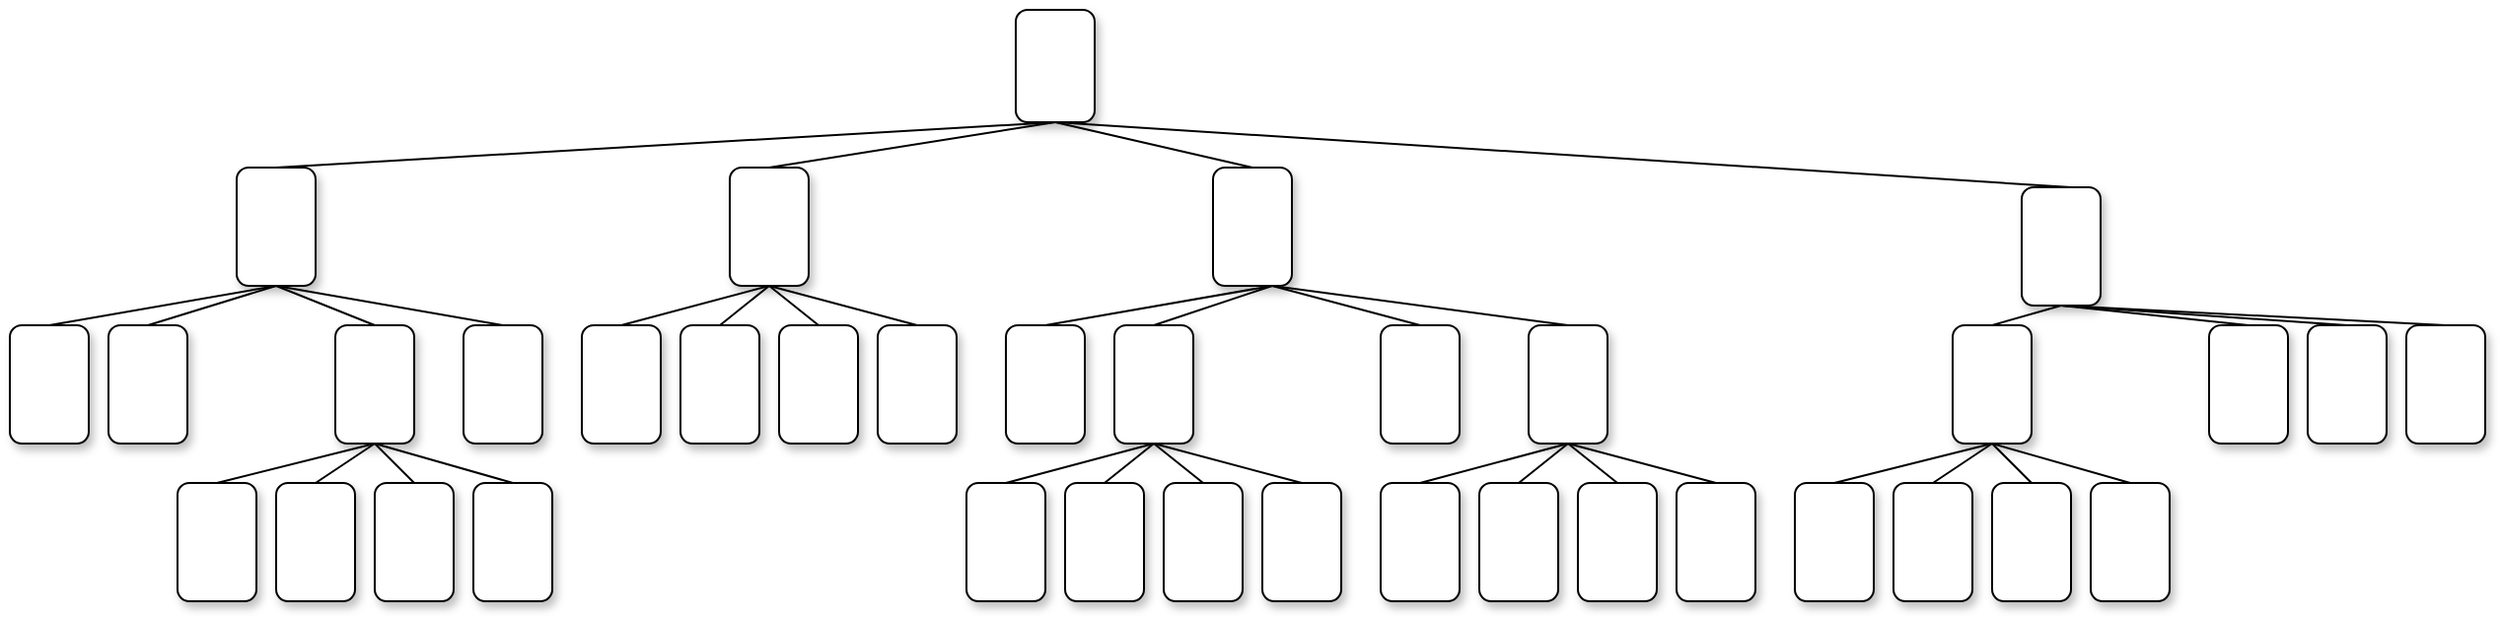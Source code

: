 <mxfile version="24.2.3" type="device">
  <diagram name="Page-1" id="10a91c8b-09ff-31b1-d368-03940ed4cc9e">
    <mxGraphModel dx="-834" dy="749" grid="1" gridSize="10" guides="1" tooltips="1" connect="1" arrows="1" fold="1" page="1" pageScale="1" pageWidth="1100" pageHeight="850" background="none" math="0" shadow="0">
      <root>
        <mxCell id="0" />
        <mxCell id="1" parent="0" />
        <mxCell id="LJCdJQDtRav1pjc_Ptu5-112" value="" style="whiteSpace=wrap;html=1;rounded=1;shadow=1;labelBackgroundColor=none;strokeWidth=1;fontFamily=Verdana;fontSize=12;align=center;" parent="1" vertex="1">
          <mxGeometry x="2385" y="200" width="40" height="60" as="geometry" />
        </mxCell>
        <mxCell id="LJCdJQDtRav1pjc_Ptu5-113" value="" style="whiteSpace=wrap;html=1;rounded=1;shadow=1;labelBackgroundColor=none;strokeWidth=1;fontFamily=Verdana;fontSize=12;align=center;" parent="1" vertex="1">
          <mxGeometry x="2305" y="280" width="40" height="60" as="geometry" />
        </mxCell>
        <mxCell id="LJCdJQDtRav1pjc_Ptu5-114" value="" style="whiteSpace=wrap;html=1;rounded=1;shadow=1;labelBackgroundColor=none;strokeWidth=1;fontFamily=Verdana;fontSize=12;align=center;" parent="1" vertex="1">
          <mxGeometry x="2355" y="280" width="40" height="60" as="geometry" />
        </mxCell>
        <mxCell id="LJCdJQDtRav1pjc_Ptu5-115" value="" style="rounded=0;html=1;labelBackgroundColor=none;startArrow=none;startFill=0;startSize=5;endArrow=none;endFill=0;endSize=5;jettySize=auto;orthogonalLoop=1;strokeWidth=1;fontFamily=Verdana;fontSize=12;exitX=0.5;exitY=1;exitDx=0;exitDy=0;entryX=0.5;entryY=0;entryDx=0;entryDy=0;" parent="1" source="LJCdJQDtRav1pjc_Ptu5-112" target="LJCdJQDtRav1pjc_Ptu5-114" edge="1">
          <mxGeometry x="-0.3" y="13" relative="1" as="geometry">
            <mxPoint as="offset" />
          </mxGeometry>
        </mxCell>
        <mxCell id="LJCdJQDtRav1pjc_Ptu5-116" value="&lt;br&gt;" style="rounded=0;html=1;labelBackgroundColor=none;startArrow=none;startFill=0;startSize=5;endArrow=none;endFill=0;endSize=5;jettySize=auto;orthogonalLoop=1;strokeWidth=1;fontFamily=Verdana;fontSize=12;exitX=0.5;exitY=1;exitDx=0;exitDy=0;entryX=0.5;entryY=0;entryDx=0;entryDy=0;" parent="1" source="LJCdJQDtRav1pjc_Ptu5-112" target="LJCdJQDtRav1pjc_Ptu5-113" edge="1">
          <mxGeometry x="-0.359" y="-11" relative="1" as="geometry">
            <mxPoint as="offset" />
          </mxGeometry>
        </mxCell>
        <mxCell id="LJCdJQDtRav1pjc_Ptu5-117" value="" style="whiteSpace=wrap;html=1;rounded=1;shadow=1;labelBackgroundColor=none;strokeWidth=1;fontFamily=Verdana;fontSize=12;align=center;" parent="1" vertex="1">
          <mxGeometry x="2405" y="280" width="40" height="60" as="geometry" />
        </mxCell>
        <mxCell id="LJCdJQDtRav1pjc_Ptu5-118" value="" style="whiteSpace=wrap;html=1;rounded=1;shadow=1;labelBackgroundColor=none;strokeWidth=1;fontFamily=Verdana;fontSize=12;align=center;" parent="1" vertex="1">
          <mxGeometry x="2455" y="280" width="40" height="60" as="geometry" />
        </mxCell>
        <mxCell id="LJCdJQDtRav1pjc_Ptu5-119" value="" style="rounded=0;html=1;labelBackgroundColor=none;startArrow=none;startFill=0;startSize=5;endArrow=none;endFill=0;endSize=5;jettySize=auto;orthogonalLoop=1;strokeWidth=1;fontFamily=Verdana;fontSize=12;exitX=0.5;exitY=1;exitDx=0;exitDy=0;entryX=0.5;entryY=0;entryDx=0;entryDy=0;" parent="1" source="LJCdJQDtRav1pjc_Ptu5-112" target="LJCdJQDtRav1pjc_Ptu5-117" edge="1">
          <mxGeometry x="-0.3" y="13" relative="1" as="geometry">
            <mxPoint as="offset" />
            <mxPoint x="2410" y="270" as="sourcePoint" />
            <mxPoint x="2500" y="290" as="targetPoint" />
          </mxGeometry>
        </mxCell>
        <mxCell id="LJCdJQDtRav1pjc_Ptu5-120" value="" style="rounded=0;html=1;labelBackgroundColor=none;startArrow=none;startFill=0;startSize=5;endArrow=none;endFill=0;endSize=5;jettySize=auto;orthogonalLoop=1;strokeWidth=1;fontFamily=Verdana;fontSize=12;exitX=0.5;exitY=1;exitDx=0;exitDy=0;entryX=0.5;entryY=0;entryDx=0;entryDy=0;" parent="1" source="LJCdJQDtRav1pjc_Ptu5-112" target="LJCdJQDtRav1pjc_Ptu5-118" edge="1">
          <mxGeometry x="-0.3" y="13" relative="1" as="geometry">
            <mxPoint as="offset" />
            <mxPoint x="2410" y="270" as="sourcePoint" />
            <mxPoint x="2550" y="290" as="targetPoint" />
          </mxGeometry>
        </mxCell>
        <mxCell id="LJCdJQDtRav1pjc_Ptu5-130" value="" style="whiteSpace=wrap;html=1;rounded=1;shadow=1;labelBackgroundColor=none;strokeWidth=1;fontFamily=Verdana;fontSize=12;align=center;" parent="1" vertex="1">
          <mxGeometry x="2990" y="200" width="40" height="60" as="geometry" />
        </mxCell>
        <mxCell id="LJCdJQDtRav1pjc_Ptu5-131" value="" style="whiteSpace=wrap;html=1;rounded=1;shadow=1;labelBackgroundColor=none;strokeWidth=1;fontFamily=Verdana;fontSize=12;align=center;" parent="1" vertex="1">
          <mxGeometry x="2915" y="280" width="40" height="60" as="geometry" />
        </mxCell>
        <mxCell id="LJCdJQDtRav1pjc_Ptu5-132" value="" style="whiteSpace=wrap;html=1;rounded=1;shadow=1;labelBackgroundColor=none;strokeWidth=1;fontFamily=Verdana;fontSize=12;align=center;" parent="1" vertex="1">
          <mxGeometry x="2965" y="280" width="40" height="60" as="geometry" />
        </mxCell>
        <mxCell id="LJCdJQDtRav1pjc_Ptu5-133" value="" style="rounded=0;html=1;labelBackgroundColor=none;startArrow=none;startFill=0;startSize=5;endArrow=none;endFill=0;endSize=5;jettySize=auto;orthogonalLoop=1;strokeWidth=1;fontFamily=Verdana;fontSize=12;exitX=0.5;exitY=1;exitDx=0;exitDy=0;entryX=0.5;entryY=0;entryDx=0;entryDy=0;" parent="1" source="LJCdJQDtRav1pjc_Ptu5-130" target="LJCdJQDtRav1pjc_Ptu5-132" edge="1">
          <mxGeometry x="-0.3" y="13" relative="1" as="geometry">
            <mxPoint as="offset" />
          </mxGeometry>
        </mxCell>
        <mxCell id="LJCdJQDtRav1pjc_Ptu5-134" value="&lt;br&gt;" style="rounded=0;html=1;labelBackgroundColor=none;startArrow=none;startFill=0;startSize=5;endArrow=none;endFill=0;endSize=5;jettySize=auto;orthogonalLoop=1;strokeWidth=1;fontFamily=Verdana;fontSize=12;exitX=0.5;exitY=1;exitDx=0;exitDy=0;entryX=0.5;entryY=0;entryDx=0;entryDy=0;" parent="1" source="LJCdJQDtRav1pjc_Ptu5-130" target="LJCdJQDtRav1pjc_Ptu5-131" edge="1">
          <mxGeometry x="-0.359" y="-11" relative="1" as="geometry">
            <mxPoint as="offset" />
          </mxGeometry>
        </mxCell>
        <mxCell id="LJCdJQDtRav1pjc_Ptu5-135" value="" style="whiteSpace=wrap;html=1;rounded=1;shadow=1;labelBackgroundColor=none;strokeWidth=1;fontFamily=Verdana;fontSize=12;align=center;" parent="1" vertex="1">
          <mxGeometry x="3015" y="280" width="40" height="60" as="geometry" />
        </mxCell>
        <mxCell id="LJCdJQDtRav1pjc_Ptu5-136" value="" style="whiteSpace=wrap;html=1;rounded=1;shadow=1;labelBackgroundColor=none;strokeWidth=1;fontFamily=Verdana;fontSize=12;align=center;" parent="1" vertex="1">
          <mxGeometry x="3065" y="280" width="40" height="60" as="geometry" />
        </mxCell>
        <mxCell id="LJCdJQDtRav1pjc_Ptu5-137" value="" style="rounded=0;html=1;labelBackgroundColor=none;startArrow=none;startFill=0;startSize=5;endArrow=none;endFill=0;endSize=5;jettySize=auto;orthogonalLoop=1;strokeWidth=1;fontFamily=Verdana;fontSize=12;exitX=0.5;exitY=1;exitDx=0;exitDy=0;entryX=0.5;entryY=0;entryDx=0;entryDy=0;" parent="1" source="LJCdJQDtRav1pjc_Ptu5-130" target="LJCdJQDtRav1pjc_Ptu5-135" edge="1">
          <mxGeometry x="-0.3" y="13" relative="1" as="geometry">
            <mxPoint as="offset" />
            <mxPoint x="3020" y="270" as="sourcePoint" />
            <mxPoint x="3110" y="290" as="targetPoint" />
          </mxGeometry>
        </mxCell>
        <mxCell id="LJCdJQDtRav1pjc_Ptu5-138" value="" style="rounded=0;html=1;labelBackgroundColor=none;startArrow=none;startFill=0;startSize=5;endArrow=none;endFill=0;endSize=5;jettySize=auto;orthogonalLoop=1;strokeWidth=1;fontFamily=Verdana;fontSize=12;exitX=0.5;exitY=1;exitDx=0;exitDy=0;entryX=0.5;entryY=0;entryDx=0;entryDy=0;" parent="1" source="LJCdJQDtRav1pjc_Ptu5-130" target="LJCdJQDtRav1pjc_Ptu5-136" edge="1">
          <mxGeometry x="-0.3" y="13" relative="1" as="geometry">
            <mxPoint as="offset" />
            <mxPoint x="3020" y="270" as="sourcePoint" />
            <mxPoint x="3160" y="290" as="targetPoint" />
          </mxGeometry>
        </mxCell>
        <mxCell id="LJCdJQDtRav1pjc_Ptu5-148" value="" style="whiteSpace=wrap;html=1;rounded=1;shadow=1;labelBackgroundColor=none;strokeWidth=1;fontFamily=Verdana;fontSize=12;align=center;" parent="1" vertex="1">
          <mxGeometry x="2730" y="40" width="40" height="57" as="geometry" />
        </mxCell>
        <mxCell id="LJCdJQDtRav1pjc_Ptu5-149" value="" style="whiteSpace=wrap;html=1;rounded=1;shadow=1;labelBackgroundColor=none;strokeWidth=1;fontFamily=Verdana;fontSize=12;align=center;" parent="1" vertex="1">
          <mxGeometry x="2335" y="120" width="40" height="60" as="geometry" />
        </mxCell>
        <mxCell id="LJCdJQDtRav1pjc_Ptu5-151" value="" style="rounded=0;html=1;labelBackgroundColor=none;startArrow=none;startFill=0;startSize=5;endArrow=none;endFill=0;endSize=5;jettySize=auto;orthogonalLoop=1;strokeWidth=1;fontFamily=Verdana;fontSize=12;exitX=0.5;exitY=1;exitDx=0;exitDy=0;entryX=0.5;entryY=0;entryDx=0;entryDy=0;" parent="1" target="LJCdJQDtRav1pjc_Ptu5-164" edge="1" source="LJCdJQDtRav1pjc_Ptu5-148">
          <mxGeometry x="-0.3" y="13" relative="1" as="geometry">
            <mxPoint as="offset" />
            <mxPoint x="2675" y="100" as="sourcePoint" />
            <mxPoint x="2605" y="120" as="targetPoint" />
          </mxGeometry>
        </mxCell>
        <mxCell id="LJCdJQDtRav1pjc_Ptu5-152" value="&lt;br&gt;" style="rounded=0;html=1;labelBackgroundColor=none;startArrow=none;startFill=0;startSize=5;endArrow=none;endFill=0;endSize=5;jettySize=auto;orthogonalLoop=1;strokeWidth=1;fontFamily=Verdana;fontSize=12;exitX=0.5;exitY=1;exitDx=0;exitDy=0;entryX=0.5;entryY=0;entryDx=0;entryDy=0;" parent="1" source="LJCdJQDtRav1pjc_Ptu5-148" target="LJCdJQDtRav1pjc_Ptu5-149" edge="1">
          <mxGeometry x="-0.359" y="-11" relative="1" as="geometry">
            <mxPoint as="offset" />
          </mxGeometry>
        </mxCell>
        <mxCell id="LJCdJQDtRav1pjc_Ptu5-155" value="" style="rounded=0;html=1;labelBackgroundColor=none;startArrow=none;startFill=0;startSize=5;endArrow=none;endFill=0;endSize=5;jettySize=auto;orthogonalLoop=1;strokeWidth=1;fontFamily=Verdana;fontSize=12;exitX=0.5;exitY=1;exitDx=0;exitDy=0;entryX=0.5;entryY=0;entryDx=0;entryDy=0;" parent="1" target="LJCdJQDtRav1pjc_Ptu5-183" edge="1" source="LJCdJQDtRav1pjc_Ptu5-148">
          <mxGeometry x="-0.3" y="13" relative="1" as="geometry">
            <mxPoint as="offset" />
            <mxPoint x="2675" y="100" as="sourcePoint" />
            <mxPoint x="2845" y="120" as="targetPoint" />
          </mxGeometry>
        </mxCell>
        <mxCell id="LJCdJQDtRav1pjc_Ptu5-156" value="" style="rounded=0;html=1;labelBackgroundColor=none;startArrow=none;startFill=0;startSize=5;endArrow=none;endFill=0;endSize=5;jettySize=auto;orthogonalLoop=1;strokeWidth=1;fontFamily=Verdana;fontSize=12;entryX=0.5;entryY=0;entryDx=0;entryDy=0;exitX=0.5;exitY=1;exitDx=0;exitDy=0;" parent="1" edge="1" source="LJCdJQDtRav1pjc_Ptu5-148">
          <mxGeometry x="-0.3" y="13" relative="1" as="geometry">
            <mxPoint as="offset" />
            <mxPoint x="2670" y="100" as="sourcePoint" />
            <mxPoint x="3265" y="130" as="targetPoint" />
          </mxGeometry>
        </mxCell>
        <mxCell id="LJCdJQDtRav1pjc_Ptu5-157" value="" style="whiteSpace=wrap;html=1;rounded=1;shadow=1;labelBackgroundColor=none;strokeWidth=1;fontFamily=Verdana;fontSize=12;align=center;" parent="1" vertex="1">
          <mxGeometry x="2220" y="200" width="40" height="60" as="geometry" />
        </mxCell>
        <mxCell id="LJCdJQDtRav1pjc_Ptu5-158" value="" style="whiteSpace=wrap;html=1;rounded=1;shadow=1;labelBackgroundColor=none;strokeWidth=1;fontFamily=Verdana;fontSize=12;align=center;" parent="1" vertex="1">
          <mxGeometry x="2270" y="200" width="40" height="60" as="geometry" />
        </mxCell>
        <mxCell id="LJCdJQDtRav1pjc_Ptu5-159" value="&lt;br&gt;" style="rounded=0;html=1;labelBackgroundColor=none;startArrow=none;startFill=0;startSize=5;endArrow=none;endFill=0;endSize=5;jettySize=auto;orthogonalLoop=1;strokeWidth=1;fontFamily=Verdana;fontSize=12;exitX=0.5;exitY=1;exitDx=0;exitDy=0;entryX=0.5;entryY=0;entryDx=0;entryDy=0;" parent="1" source="LJCdJQDtRav1pjc_Ptu5-149" target="LJCdJQDtRav1pjc_Ptu5-157" edge="1">
          <mxGeometry x="-0.359" y="-11" relative="1" as="geometry">
            <mxPoint as="offset" />
            <mxPoint x="2475" y="180" as="sourcePoint" />
            <mxPoint x="2285" y="200" as="targetPoint" />
          </mxGeometry>
        </mxCell>
        <mxCell id="LJCdJQDtRav1pjc_Ptu5-160" value="&lt;br&gt;" style="rounded=0;html=1;labelBackgroundColor=none;startArrow=none;startFill=0;startSize=5;endArrow=none;endFill=0;endSize=5;jettySize=auto;orthogonalLoop=1;strokeWidth=1;fontFamily=Verdana;fontSize=12;exitX=0.5;exitY=1;exitDx=0;exitDy=0;entryX=0.5;entryY=0;entryDx=0;entryDy=0;" parent="1" source="LJCdJQDtRav1pjc_Ptu5-149" target="LJCdJQDtRav1pjc_Ptu5-158" edge="1">
          <mxGeometry x="-0.359" y="-11" relative="1" as="geometry">
            <mxPoint as="offset" />
            <mxPoint x="2488" y="189" as="sourcePoint" />
            <mxPoint x="2325" y="210" as="targetPoint" />
          </mxGeometry>
        </mxCell>
        <mxCell id="LJCdJQDtRav1pjc_Ptu5-162" value="&lt;br&gt;" style="rounded=0;html=1;labelBackgroundColor=none;startArrow=none;startFill=0;startSize=5;endArrow=none;endFill=0;endSize=5;jettySize=auto;orthogonalLoop=1;strokeWidth=1;fontFamily=Verdana;fontSize=12;exitX=0.5;exitY=1;exitDx=0;exitDy=0;entryX=0.5;entryY=0;entryDx=0;entryDy=0;" parent="1" source="LJCdJQDtRav1pjc_Ptu5-149" target="LJCdJQDtRav1pjc_Ptu5-112" edge="1">
          <mxGeometry x="-0.359" y="-11" relative="1" as="geometry">
            <mxPoint as="offset" />
            <mxPoint x="2485" y="190" as="sourcePoint" />
            <mxPoint x="2405" y="200.0" as="targetPoint" />
          </mxGeometry>
        </mxCell>
        <mxCell id="LJCdJQDtRav1pjc_Ptu5-163" value="" style="whiteSpace=wrap;html=1;rounded=1;shadow=1;labelBackgroundColor=none;strokeWidth=1;fontFamily=Verdana;fontSize=12;align=center;" parent="1" vertex="1">
          <mxGeometry x="2450" y="200" width="40" height="60" as="geometry" />
        </mxCell>
        <mxCell id="LJCdJQDtRav1pjc_Ptu5-164" value="" style="whiteSpace=wrap;html=1;rounded=1;shadow=1;labelBackgroundColor=none;strokeWidth=1;fontFamily=Verdana;fontSize=12;align=center;" parent="1" vertex="1">
          <mxGeometry x="2585" y="120" width="40" height="60" as="geometry" />
        </mxCell>
        <mxCell id="LJCdJQDtRav1pjc_Ptu5-165" value="" style="whiteSpace=wrap;html=1;rounded=1;shadow=1;labelBackgroundColor=none;strokeWidth=1;fontFamily=Verdana;fontSize=12;align=center;" parent="1" vertex="1">
          <mxGeometry x="2510" y="200" width="40" height="60" as="geometry" />
        </mxCell>
        <mxCell id="LJCdJQDtRav1pjc_Ptu5-166" value="" style="whiteSpace=wrap;html=1;rounded=1;shadow=1;labelBackgroundColor=none;strokeWidth=1;fontFamily=Verdana;fontSize=12;align=center;" parent="1" vertex="1">
          <mxGeometry x="2560" y="200" width="40" height="60" as="geometry" />
        </mxCell>
        <mxCell id="LJCdJQDtRav1pjc_Ptu5-167" value="" style="rounded=0;html=1;labelBackgroundColor=none;startArrow=none;startFill=0;startSize=5;endArrow=none;endFill=0;endSize=5;jettySize=auto;orthogonalLoop=1;strokeWidth=1;fontFamily=Verdana;fontSize=12;exitX=0.5;exitY=1;exitDx=0;exitDy=0;entryX=0.5;entryY=0;entryDx=0;entryDy=0;" parent="1" source="LJCdJQDtRav1pjc_Ptu5-164" target="LJCdJQDtRav1pjc_Ptu5-166" edge="1">
          <mxGeometry x="-0.3" y="13" relative="1" as="geometry">
            <mxPoint as="offset" />
          </mxGeometry>
        </mxCell>
        <mxCell id="LJCdJQDtRav1pjc_Ptu5-168" value="&lt;br&gt;" style="rounded=0;html=1;labelBackgroundColor=none;startArrow=none;startFill=0;startSize=5;endArrow=none;endFill=0;endSize=5;jettySize=auto;orthogonalLoop=1;strokeWidth=1;fontFamily=Verdana;fontSize=12;exitX=0.5;exitY=1;exitDx=0;exitDy=0;entryX=0.5;entryY=0;entryDx=0;entryDy=0;" parent="1" source="LJCdJQDtRav1pjc_Ptu5-164" target="LJCdJQDtRav1pjc_Ptu5-165" edge="1">
          <mxGeometry x="-0.359" y="-11" relative="1" as="geometry">
            <mxPoint as="offset" />
          </mxGeometry>
        </mxCell>
        <mxCell id="LJCdJQDtRav1pjc_Ptu5-169" value="" style="whiteSpace=wrap;html=1;rounded=1;shadow=1;labelBackgroundColor=none;strokeWidth=1;fontFamily=Verdana;fontSize=12;align=center;" parent="1" vertex="1">
          <mxGeometry x="2610" y="200" width="40" height="60" as="geometry" />
        </mxCell>
        <mxCell id="LJCdJQDtRav1pjc_Ptu5-170" value="" style="whiteSpace=wrap;html=1;rounded=1;shadow=1;labelBackgroundColor=none;strokeWidth=1;fontFamily=Verdana;fontSize=12;align=center;" parent="1" vertex="1">
          <mxGeometry x="2660" y="200" width="40" height="60" as="geometry" />
        </mxCell>
        <mxCell id="LJCdJQDtRav1pjc_Ptu5-171" value="" style="rounded=0;html=1;labelBackgroundColor=none;startArrow=none;startFill=0;startSize=5;endArrow=none;endFill=0;endSize=5;jettySize=auto;orthogonalLoop=1;strokeWidth=1;fontFamily=Verdana;fontSize=12;exitX=0.5;exitY=1;exitDx=0;exitDy=0;entryX=0.5;entryY=0;entryDx=0;entryDy=0;" parent="1" source="LJCdJQDtRav1pjc_Ptu5-164" target="LJCdJQDtRav1pjc_Ptu5-169" edge="1">
          <mxGeometry x="-0.3" y="13" relative="1" as="geometry">
            <mxPoint as="offset" />
            <mxPoint x="2620" y="190" as="sourcePoint" />
            <mxPoint x="2710" y="210" as="targetPoint" />
          </mxGeometry>
        </mxCell>
        <mxCell id="LJCdJQDtRav1pjc_Ptu5-172" value="" style="rounded=0;html=1;labelBackgroundColor=none;startArrow=none;startFill=0;startSize=5;endArrow=none;endFill=0;endSize=5;jettySize=auto;orthogonalLoop=1;strokeWidth=1;fontFamily=Verdana;fontSize=12;exitX=0.5;exitY=1;exitDx=0;exitDy=0;entryX=0.5;entryY=0;entryDx=0;entryDy=0;" parent="1" source="LJCdJQDtRav1pjc_Ptu5-164" target="LJCdJQDtRav1pjc_Ptu5-170" edge="1">
          <mxGeometry x="-0.3" y="13" relative="1" as="geometry">
            <mxPoint as="offset" />
            <mxPoint x="2620" y="190" as="sourcePoint" />
            <mxPoint x="2760" y="210" as="targetPoint" />
          </mxGeometry>
        </mxCell>
        <mxCell id="LJCdJQDtRav1pjc_Ptu5-173" value="&lt;br&gt;" style="rounded=0;html=1;labelBackgroundColor=none;startArrow=none;startFill=0;startSize=5;endArrow=none;endFill=0;endSize=5;jettySize=auto;orthogonalLoop=1;strokeWidth=1;fontFamily=Verdana;fontSize=12;exitX=0.5;exitY=1;exitDx=0;exitDy=0;entryX=0.5;entryY=0;entryDx=0;entryDy=0;" parent="1" source="LJCdJQDtRav1pjc_Ptu5-149" target="LJCdJQDtRav1pjc_Ptu5-163" edge="1">
          <mxGeometry x="-0.359" y="-11" relative="1" as="geometry">
            <mxPoint as="offset" />
            <mxPoint x="2355" y="190" as="sourcePoint" />
            <mxPoint x="2410" y="210" as="targetPoint" />
          </mxGeometry>
        </mxCell>
        <mxCell id="LJCdJQDtRav1pjc_Ptu5-174" value="" style="whiteSpace=wrap;html=1;rounded=1;shadow=1;labelBackgroundColor=none;strokeWidth=1;fontFamily=Verdana;fontSize=12;align=center;" parent="1" vertex="1">
          <mxGeometry x="2780" y="200" width="40" height="60" as="geometry" />
        </mxCell>
        <mxCell id="LJCdJQDtRav1pjc_Ptu5-175" value="" style="whiteSpace=wrap;html=1;rounded=1;shadow=1;labelBackgroundColor=none;strokeWidth=1;fontFamily=Verdana;fontSize=12;align=center;" parent="1" vertex="1">
          <mxGeometry x="2705" y="280" width="40" height="60" as="geometry" />
        </mxCell>
        <mxCell id="LJCdJQDtRav1pjc_Ptu5-176" value="" style="whiteSpace=wrap;html=1;rounded=1;shadow=1;labelBackgroundColor=none;strokeWidth=1;fontFamily=Verdana;fontSize=12;align=center;" parent="1" vertex="1">
          <mxGeometry x="2755" y="280" width="40" height="60" as="geometry" />
        </mxCell>
        <mxCell id="LJCdJQDtRav1pjc_Ptu5-177" value="" style="rounded=0;html=1;labelBackgroundColor=none;startArrow=none;startFill=0;startSize=5;endArrow=none;endFill=0;endSize=5;jettySize=auto;orthogonalLoop=1;strokeWidth=1;fontFamily=Verdana;fontSize=12;exitX=0.5;exitY=1;exitDx=0;exitDy=0;entryX=0.5;entryY=0;entryDx=0;entryDy=0;" parent="1" source="LJCdJQDtRav1pjc_Ptu5-174" target="LJCdJQDtRav1pjc_Ptu5-176" edge="1">
          <mxGeometry x="-0.3" y="13" relative="1" as="geometry">
            <mxPoint as="offset" />
          </mxGeometry>
        </mxCell>
        <mxCell id="LJCdJQDtRav1pjc_Ptu5-178" value="&lt;br&gt;" style="rounded=0;html=1;labelBackgroundColor=none;startArrow=none;startFill=0;startSize=5;endArrow=none;endFill=0;endSize=5;jettySize=auto;orthogonalLoop=1;strokeWidth=1;fontFamily=Verdana;fontSize=12;exitX=0.5;exitY=1;exitDx=0;exitDy=0;entryX=0.5;entryY=0;entryDx=0;entryDy=0;" parent="1" source="LJCdJQDtRav1pjc_Ptu5-174" target="LJCdJQDtRav1pjc_Ptu5-175" edge="1">
          <mxGeometry x="-0.359" y="-11" relative="1" as="geometry">
            <mxPoint as="offset" />
          </mxGeometry>
        </mxCell>
        <mxCell id="LJCdJQDtRav1pjc_Ptu5-179" value="" style="whiteSpace=wrap;html=1;rounded=1;shadow=1;labelBackgroundColor=none;strokeWidth=1;fontFamily=Verdana;fontSize=12;align=center;" parent="1" vertex="1">
          <mxGeometry x="2805" y="280" width="40" height="60" as="geometry" />
        </mxCell>
        <mxCell id="LJCdJQDtRav1pjc_Ptu5-180" value="" style="whiteSpace=wrap;html=1;rounded=1;shadow=1;labelBackgroundColor=none;strokeWidth=1;fontFamily=Verdana;fontSize=12;align=center;" parent="1" vertex="1">
          <mxGeometry x="2855" y="280" width="40" height="60" as="geometry" />
        </mxCell>
        <mxCell id="LJCdJQDtRav1pjc_Ptu5-181" value="" style="rounded=0;html=1;labelBackgroundColor=none;startArrow=none;startFill=0;startSize=5;endArrow=none;endFill=0;endSize=5;jettySize=auto;orthogonalLoop=1;strokeWidth=1;fontFamily=Verdana;fontSize=12;exitX=0.5;exitY=1;exitDx=0;exitDy=0;entryX=0.5;entryY=0;entryDx=0;entryDy=0;" parent="1" source="LJCdJQDtRav1pjc_Ptu5-174" target="LJCdJQDtRav1pjc_Ptu5-179" edge="1">
          <mxGeometry x="-0.3" y="13" relative="1" as="geometry">
            <mxPoint as="offset" />
            <mxPoint x="2915" y="270" as="sourcePoint" />
            <mxPoint x="3005" y="290" as="targetPoint" />
          </mxGeometry>
        </mxCell>
        <mxCell id="LJCdJQDtRav1pjc_Ptu5-182" value="" style="rounded=0;html=1;labelBackgroundColor=none;startArrow=none;startFill=0;startSize=5;endArrow=none;endFill=0;endSize=5;jettySize=auto;orthogonalLoop=1;strokeWidth=1;fontFamily=Verdana;fontSize=12;exitX=0.5;exitY=1;exitDx=0;exitDy=0;entryX=0.5;entryY=0;entryDx=0;entryDy=0;" parent="1" source="LJCdJQDtRav1pjc_Ptu5-174" target="LJCdJQDtRav1pjc_Ptu5-180" edge="1">
          <mxGeometry x="-0.3" y="13" relative="1" as="geometry">
            <mxPoint as="offset" />
            <mxPoint x="2915" y="270" as="sourcePoint" />
            <mxPoint x="3055" y="290" as="targetPoint" />
          </mxGeometry>
        </mxCell>
        <mxCell id="LJCdJQDtRav1pjc_Ptu5-183" value="" style="whiteSpace=wrap;html=1;rounded=1;shadow=1;labelBackgroundColor=none;strokeWidth=1;fontFamily=Verdana;fontSize=12;align=center;" parent="1" vertex="1">
          <mxGeometry x="2830" y="120" width="40" height="60" as="geometry" />
        </mxCell>
        <mxCell id="LJCdJQDtRav1pjc_Ptu5-184" value="" style="whiteSpace=wrap;html=1;rounded=1;shadow=1;labelBackgroundColor=none;strokeWidth=1;fontFamily=Verdana;fontSize=12;align=center;" parent="1" vertex="1">
          <mxGeometry x="2725" y="200" width="40" height="60" as="geometry" />
        </mxCell>
        <mxCell id="LJCdJQDtRav1pjc_Ptu5-186" value="&lt;br&gt;" style="rounded=0;html=1;labelBackgroundColor=none;startArrow=none;startFill=0;startSize=5;endArrow=none;endFill=0;endSize=5;jettySize=auto;orthogonalLoop=1;strokeWidth=1;fontFamily=Verdana;fontSize=12;exitX=0.5;exitY=1;exitDx=0;exitDy=0;entryX=0.5;entryY=0;entryDx=0;entryDy=0;" parent="1" target="LJCdJQDtRav1pjc_Ptu5-184" edge="1">
          <mxGeometry x="-0.359" y="-11" relative="1" as="geometry">
            <mxPoint as="offset" />
            <mxPoint x="2860" y="180" as="sourcePoint" />
            <mxPoint x="2790" y="200" as="targetPoint" />
          </mxGeometry>
        </mxCell>
        <mxCell id="LJCdJQDtRav1pjc_Ptu5-187" value="&lt;br&gt;" style="rounded=0;html=1;labelBackgroundColor=none;startArrow=none;startFill=0;startSize=5;endArrow=none;endFill=0;endSize=5;jettySize=auto;orthogonalLoop=1;strokeWidth=1;fontFamily=Verdana;fontSize=12;exitX=0.5;exitY=1;exitDx=0;exitDy=0;entryX=0.5;entryY=0;entryDx=0;entryDy=0;" parent="1" target="LJCdJQDtRav1pjc_Ptu5-130" edge="1">
          <mxGeometry x="-0.359" y="-11" relative="1" as="geometry">
            <mxPoint as="offset" />
            <mxPoint x="2860" y="180" as="sourcePoint" />
            <mxPoint x="2920" y="200" as="targetPoint" />
          </mxGeometry>
        </mxCell>
        <mxCell id="LJCdJQDtRav1pjc_Ptu5-188" value="&lt;br&gt;" style="rounded=0;html=1;labelBackgroundColor=none;startArrow=none;startFill=0;startSize=5;endArrow=none;endFill=0;endSize=5;jettySize=auto;orthogonalLoop=1;strokeWidth=1;fontFamily=Verdana;fontSize=12;exitX=0.5;exitY=1;exitDx=0;exitDy=0;entryX=0.5;entryY=0;entryDx=0;entryDy=0;" parent="1" target="LJCdJQDtRav1pjc_Ptu5-174" edge="1">
          <mxGeometry x="-0.359" y="-11" relative="1" as="geometry">
            <mxPoint as="offset" />
            <mxPoint x="2860" y="180" as="sourcePoint" />
            <mxPoint x="2910" y="200.0" as="targetPoint" />
          </mxGeometry>
        </mxCell>
        <mxCell id="LJCdJQDtRav1pjc_Ptu5-189" value="" style="whiteSpace=wrap;html=1;rounded=1;shadow=1;labelBackgroundColor=none;strokeWidth=1;fontFamily=Verdana;fontSize=12;align=center;" parent="1" vertex="1">
          <mxGeometry x="2915" y="200" width="40" height="60" as="geometry" />
        </mxCell>
        <mxCell id="LJCdJQDtRav1pjc_Ptu5-190" value="&lt;br&gt;" style="rounded=0;html=1;labelBackgroundColor=none;startArrow=none;startFill=0;startSize=5;endArrow=none;endFill=0;endSize=5;jettySize=auto;orthogonalLoop=1;strokeWidth=1;fontFamily=Verdana;fontSize=12;exitX=0.5;exitY=1;exitDx=0;exitDy=0;entryX=0.5;entryY=0;entryDx=0;entryDy=0;" parent="1" target="LJCdJQDtRav1pjc_Ptu5-189" edge="1">
          <mxGeometry x="-0.359" y="-11" relative="1" as="geometry">
            <mxPoint as="offset" />
            <mxPoint x="2860" y="180" as="sourcePoint" />
            <mxPoint x="2915" y="210" as="targetPoint" />
          </mxGeometry>
        </mxCell>
        <mxCell id="LJCdJQDtRav1pjc_Ptu5-191" value="" style="whiteSpace=wrap;html=1;rounded=1;shadow=1;labelBackgroundColor=none;strokeWidth=1;fontFamily=Verdana;fontSize=12;align=center;" parent="1" vertex="1">
          <mxGeometry x="3205" y="200" width="40" height="60" as="geometry" />
        </mxCell>
        <mxCell id="LJCdJQDtRav1pjc_Ptu5-192" value="" style="whiteSpace=wrap;html=1;rounded=1;shadow=1;labelBackgroundColor=none;strokeWidth=1;fontFamily=Verdana;fontSize=12;align=center;" parent="1" vertex="1">
          <mxGeometry x="3125" y="280" width="40" height="60" as="geometry" />
        </mxCell>
        <mxCell id="LJCdJQDtRav1pjc_Ptu5-193" value="" style="whiteSpace=wrap;html=1;rounded=1;shadow=1;labelBackgroundColor=none;strokeWidth=1;fontFamily=Verdana;fontSize=12;align=center;" parent="1" vertex="1">
          <mxGeometry x="3175" y="280" width="40" height="60" as="geometry" />
        </mxCell>
        <mxCell id="LJCdJQDtRav1pjc_Ptu5-194" value="" style="rounded=0;html=1;labelBackgroundColor=none;startArrow=none;startFill=0;startSize=5;endArrow=none;endFill=0;endSize=5;jettySize=auto;orthogonalLoop=1;strokeWidth=1;fontFamily=Verdana;fontSize=12;exitX=0.5;exitY=1;exitDx=0;exitDy=0;entryX=0.5;entryY=0;entryDx=0;entryDy=0;" parent="1" source="LJCdJQDtRav1pjc_Ptu5-191" target="LJCdJQDtRav1pjc_Ptu5-193" edge="1">
          <mxGeometry x="-0.3" y="13" relative="1" as="geometry">
            <mxPoint as="offset" />
          </mxGeometry>
        </mxCell>
        <mxCell id="LJCdJQDtRav1pjc_Ptu5-195" value="&lt;br&gt;" style="rounded=0;html=1;labelBackgroundColor=none;startArrow=none;startFill=0;startSize=5;endArrow=none;endFill=0;endSize=5;jettySize=auto;orthogonalLoop=1;strokeWidth=1;fontFamily=Verdana;fontSize=12;exitX=0.5;exitY=1;exitDx=0;exitDy=0;entryX=0.5;entryY=0;entryDx=0;entryDy=0;" parent="1" source="LJCdJQDtRav1pjc_Ptu5-191" target="LJCdJQDtRav1pjc_Ptu5-192" edge="1">
          <mxGeometry x="-0.359" y="-11" relative="1" as="geometry">
            <mxPoint as="offset" />
          </mxGeometry>
        </mxCell>
        <mxCell id="LJCdJQDtRav1pjc_Ptu5-196" value="" style="whiteSpace=wrap;html=1;rounded=1;shadow=1;labelBackgroundColor=none;strokeWidth=1;fontFamily=Verdana;fontSize=12;align=center;" parent="1" vertex="1">
          <mxGeometry x="3225" y="280" width="40" height="60" as="geometry" />
        </mxCell>
        <mxCell id="LJCdJQDtRav1pjc_Ptu5-197" value="" style="whiteSpace=wrap;html=1;rounded=1;shadow=1;labelBackgroundColor=none;strokeWidth=1;fontFamily=Verdana;fontSize=12;align=center;" parent="1" vertex="1">
          <mxGeometry x="3275" y="280" width="40" height="60" as="geometry" />
        </mxCell>
        <mxCell id="LJCdJQDtRav1pjc_Ptu5-198" value="" style="rounded=0;html=1;labelBackgroundColor=none;startArrow=none;startFill=0;startSize=5;endArrow=none;endFill=0;endSize=5;jettySize=auto;orthogonalLoop=1;strokeWidth=1;fontFamily=Verdana;fontSize=12;exitX=0.5;exitY=1;exitDx=0;exitDy=0;entryX=0.5;entryY=0;entryDx=0;entryDy=0;" parent="1" source="LJCdJQDtRav1pjc_Ptu5-191" target="LJCdJQDtRav1pjc_Ptu5-196" edge="1">
          <mxGeometry x="-0.3" y="13" relative="1" as="geometry">
            <mxPoint as="offset" />
            <mxPoint x="3230" y="270" as="sourcePoint" />
            <mxPoint x="3320" y="290" as="targetPoint" />
          </mxGeometry>
        </mxCell>
        <mxCell id="LJCdJQDtRav1pjc_Ptu5-199" value="" style="rounded=0;html=1;labelBackgroundColor=none;startArrow=none;startFill=0;startSize=5;endArrow=none;endFill=0;endSize=5;jettySize=auto;orthogonalLoop=1;strokeWidth=1;fontFamily=Verdana;fontSize=12;exitX=0.5;exitY=1;exitDx=0;exitDy=0;entryX=0.5;entryY=0;entryDx=0;entryDy=0;" parent="1" source="LJCdJQDtRav1pjc_Ptu5-191" target="LJCdJQDtRav1pjc_Ptu5-197" edge="1">
          <mxGeometry x="-0.3" y="13" relative="1" as="geometry">
            <mxPoint as="offset" />
            <mxPoint x="3230" y="270" as="sourcePoint" />
            <mxPoint x="3370" y="290" as="targetPoint" />
          </mxGeometry>
        </mxCell>
        <mxCell id="LJCdJQDtRav1pjc_Ptu5-200" value="" style="whiteSpace=wrap;html=1;rounded=1;shadow=1;labelBackgroundColor=none;strokeWidth=1;fontFamily=Verdana;fontSize=12;align=center;" parent="1" vertex="1">
          <mxGeometry x="3240" y="130" width="40" height="60" as="geometry" />
        </mxCell>
        <mxCell id="LJCdJQDtRav1pjc_Ptu5-201" value="" style="whiteSpace=wrap;html=1;rounded=1;shadow=1;labelBackgroundColor=none;strokeWidth=1;fontFamily=Verdana;fontSize=12;align=center;" parent="1" vertex="1">
          <mxGeometry x="3335" y="200" width="40" height="60" as="geometry" />
        </mxCell>
        <mxCell id="LJCdJQDtRav1pjc_Ptu5-202" value="" style="whiteSpace=wrap;html=1;rounded=1;shadow=1;labelBackgroundColor=none;strokeWidth=1;fontFamily=Verdana;fontSize=12;align=center;" parent="1" vertex="1">
          <mxGeometry x="3385" y="200" width="40" height="60" as="geometry" />
        </mxCell>
        <mxCell id="LJCdJQDtRav1pjc_Ptu5-203" value="&lt;br&gt;" style="rounded=0;html=1;labelBackgroundColor=none;startArrow=none;startFill=0;startSize=5;endArrow=none;endFill=0;endSize=5;jettySize=auto;orthogonalLoop=1;strokeWidth=1;fontFamily=Verdana;fontSize=12;exitX=0.5;exitY=1;exitDx=0;exitDy=0;entryX=0.5;entryY=0;entryDx=0;entryDy=0;" parent="1" source="LJCdJQDtRav1pjc_Ptu5-200" target="LJCdJQDtRav1pjc_Ptu5-201" edge="1">
          <mxGeometry x="-0.359" y="-11" relative="1" as="geometry">
            <mxPoint as="offset" />
            <mxPoint x="3380" y="190" as="sourcePoint" />
            <mxPoint x="3190" y="210" as="targetPoint" />
          </mxGeometry>
        </mxCell>
        <mxCell id="LJCdJQDtRav1pjc_Ptu5-204" value="&lt;br&gt;" style="rounded=0;html=1;labelBackgroundColor=none;startArrow=none;startFill=0;startSize=5;endArrow=none;endFill=0;endSize=5;jettySize=auto;orthogonalLoop=1;strokeWidth=1;fontFamily=Verdana;fontSize=12;exitX=0.5;exitY=1;exitDx=0;exitDy=0;entryX=0.5;entryY=0;entryDx=0;entryDy=0;" parent="1" source="LJCdJQDtRav1pjc_Ptu5-200" target="LJCdJQDtRav1pjc_Ptu5-202" edge="1">
          <mxGeometry x="-0.359" y="-11" relative="1" as="geometry">
            <mxPoint as="offset" />
            <mxPoint x="3393" y="199" as="sourcePoint" />
            <mxPoint x="3230" y="220" as="targetPoint" />
          </mxGeometry>
        </mxCell>
        <mxCell id="LJCdJQDtRav1pjc_Ptu5-205" value="&lt;br&gt;" style="rounded=0;html=1;labelBackgroundColor=none;startArrow=none;startFill=0;startSize=5;endArrow=none;endFill=0;endSize=5;jettySize=auto;orthogonalLoop=1;strokeWidth=1;fontFamily=Verdana;fontSize=12;exitX=0.5;exitY=1;exitDx=0;exitDy=0;entryX=0.5;entryY=0;entryDx=0;entryDy=0;" parent="1" source="LJCdJQDtRav1pjc_Ptu5-200" target="LJCdJQDtRav1pjc_Ptu5-191" edge="1">
          <mxGeometry x="-0.359" y="-11" relative="1" as="geometry">
            <mxPoint as="offset" />
            <mxPoint x="3390" y="200" as="sourcePoint" />
            <mxPoint x="3310" y="210.0" as="targetPoint" />
          </mxGeometry>
        </mxCell>
        <mxCell id="LJCdJQDtRav1pjc_Ptu5-206" value="" style="whiteSpace=wrap;html=1;rounded=1;shadow=1;labelBackgroundColor=none;strokeWidth=1;fontFamily=Verdana;fontSize=12;align=center;" parent="1" vertex="1">
          <mxGeometry x="3435" y="200" width="40" height="60" as="geometry" />
        </mxCell>
        <mxCell id="LJCdJQDtRav1pjc_Ptu5-207" value="&lt;br&gt;" style="rounded=0;html=1;labelBackgroundColor=none;startArrow=none;startFill=0;startSize=5;endArrow=none;endFill=0;endSize=5;jettySize=auto;orthogonalLoop=1;strokeWidth=1;fontFamily=Verdana;fontSize=12;exitX=0.5;exitY=1;exitDx=0;exitDy=0;entryX=0.5;entryY=0;entryDx=0;entryDy=0;" parent="1" source="LJCdJQDtRav1pjc_Ptu5-200" target="LJCdJQDtRav1pjc_Ptu5-206" edge="1">
          <mxGeometry x="-0.359" y="-11" relative="1" as="geometry">
            <mxPoint as="offset" />
            <mxPoint x="3260" y="200" as="sourcePoint" />
            <mxPoint x="3315" y="220" as="targetPoint" />
          </mxGeometry>
        </mxCell>
      </root>
    </mxGraphModel>
  </diagram>
</mxfile>
